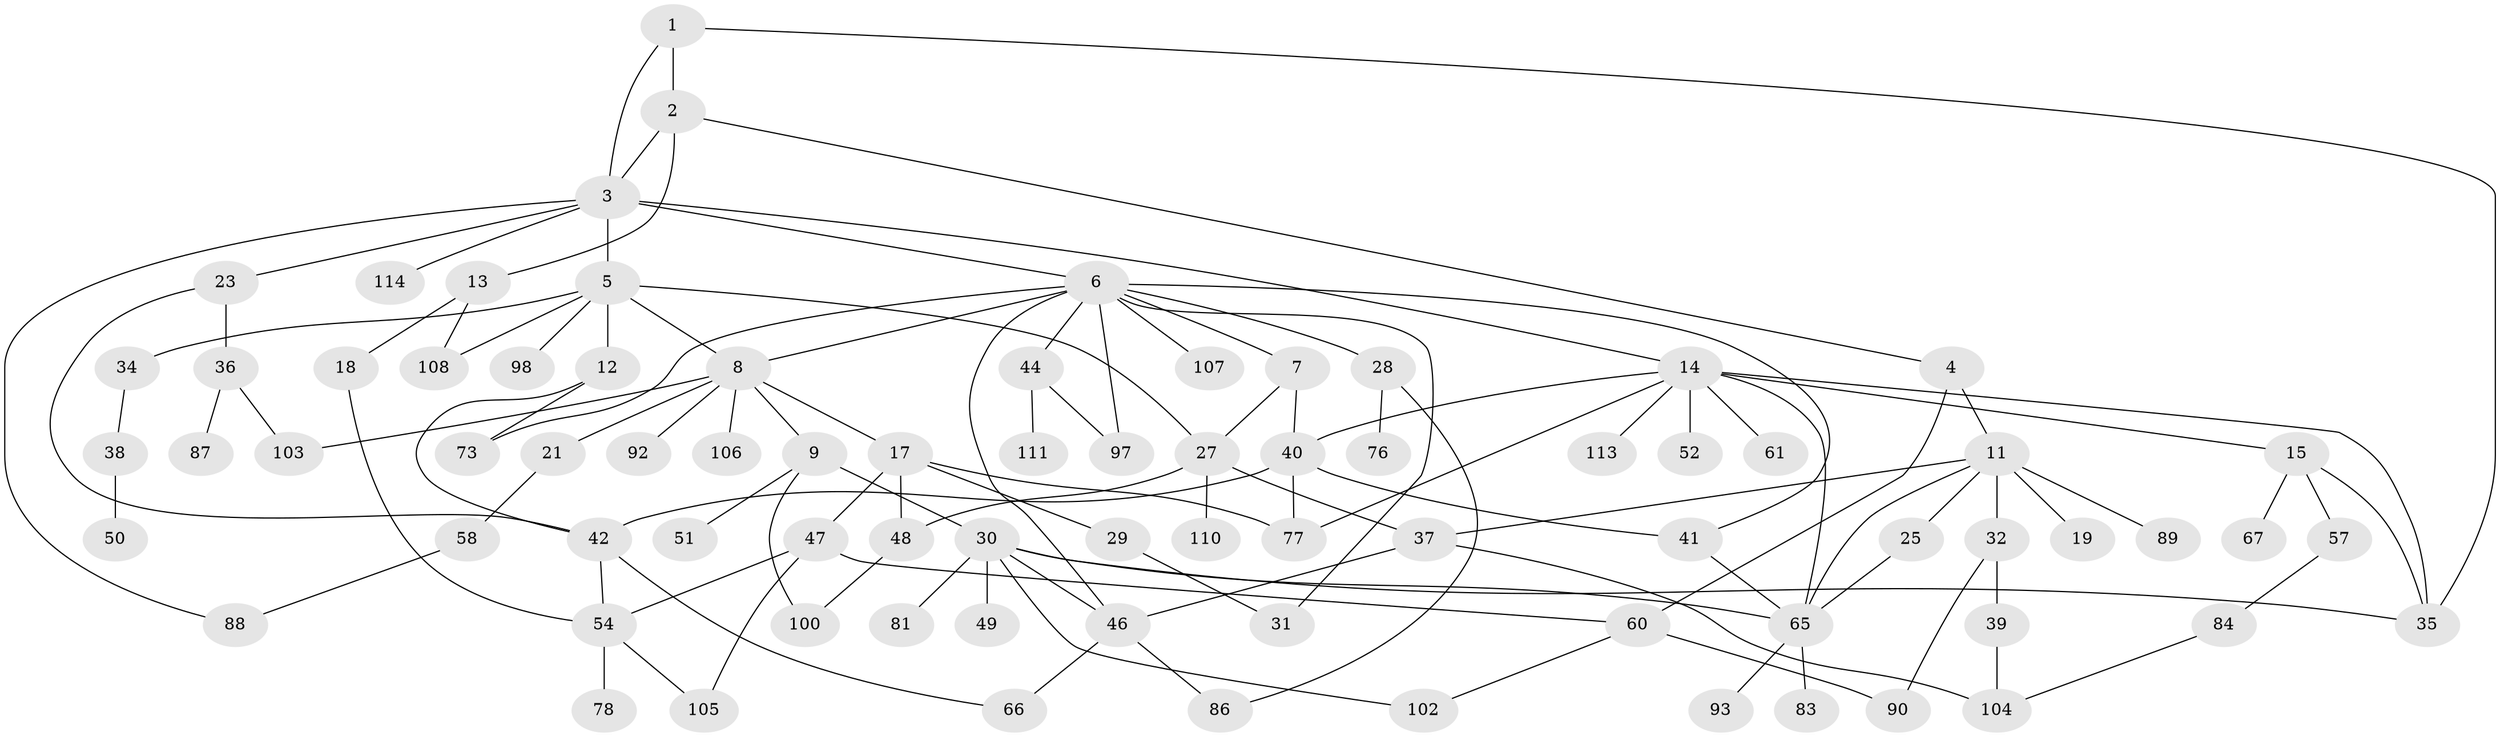 // original degree distribution, {3: 0.20689655172413793, 5: 0.04310344827586207, 6: 0.02586206896551724, 8: 0.017241379310344827, 11: 0.008620689655172414, 4: 0.12931034482758622, 2: 0.27586206896551724, 1: 0.28448275862068967, 7: 0.008620689655172414}
// Generated by graph-tools (version 1.1) at 2025/10/02/27/25 16:10:51]
// undirected, 79 vertices, 115 edges
graph export_dot {
graph [start="1"]
  node [color=gray90,style=filled];
  1;
  2 [super="+43"];
  3 [super="+10"];
  4;
  5 [super="+112"];
  6 [super="+33"];
  7 [super="+45"];
  8 [super="+16"];
  9 [super="+22"];
  11 [super="+68"];
  12 [super="+69"];
  13 [super="+91"];
  14 [super="+20"];
  15 [super="+56"];
  17 [super="+24"];
  18;
  19;
  21;
  23 [super="+26"];
  25;
  27 [super="+63"];
  28;
  29;
  30 [super="+79"];
  31 [super="+59"];
  32;
  34;
  35 [super="+55"];
  36;
  37;
  38 [super="+95"];
  39 [super="+70"];
  40 [super="+71"];
  41 [super="+101"];
  42 [super="+94"];
  44 [super="+62"];
  46 [super="+53"];
  47 [super="+82"];
  48 [super="+80"];
  49 [super="+75"];
  50 [super="+72"];
  51;
  52;
  54 [super="+64"];
  57 [super="+99"];
  58;
  60 [super="+96"];
  61;
  65 [super="+74"];
  66;
  67;
  73;
  76;
  77 [super="+85"];
  78;
  81;
  83;
  84;
  86;
  87;
  88;
  89;
  90;
  92;
  93;
  97 [super="+116"];
  98;
  100 [super="+109"];
  102;
  103;
  104 [super="+115"];
  105;
  106;
  107;
  108;
  110;
  111;
  113;
  114;
  1 -- 2;
  1 -- 3;
  1 -- 35;
  2 -- 3;
  2 -- 4;
  2 -- 13;
  3 -- 5;
  3 -- 6;
  3 -- 114;
  3 -- 88;
  3 -- 14;
  3 -- 23;
  4 -- 11;
  4 -- 60;
  5 -- 8;
  5 -- 12 [weight=2];
  5 -- 34;
  5 -- 98;
  5 -- 27;
  5 -- 108;
  6 -- 7;
  6 -- 28;
  6 -- 41;
  6 -- 44;
  6 -- 73;
  6 -- 107;
  6 -- 31;
  6 -- 8;
  6 -- 46;
  6 -- 97;
  7 -- 27;
  7 -- 40;
  8 -- 9;
  8 -- 17;
  8 -- 103;
  8 -- 106;
  8 -- 92;
  8 -- 21;
  9 -- 100;
  9 -- 51;
  9 -- 30;
  11 -- 19;
  11 -- 25;
  11 -- 32;
  11 -- 37;
  11 -- 65;
  11 -- 89;
  12 -- 73;
  12 -- 42;
  13 -- 18;
  13 -- 108;
  14 -- 15;
  14 -- 113;
  14 -- 65;
  14 -- 61;
  14 -- 52;
  14 -- 77;
  14 -- 40;
  14 -- 35;
  15 -- 35;
  15 -- 57;
  15 -- 67;
  17 -- 48;
  17 -- 29;
  17 -- 77;
  17 -- 47;
  18 -- 54;
  21 -- 58;
  23 -- 36;
  23 -- 42;
  25 -- 65;
  27 -- 110;
  27 -- 48;
  27 -- 37;
  28 -- 76;
  28 -- 86;
  29 -- 31;
  30 -- 49;
  30 -- 65;
  30 -- 81;
  30 -- 102;
  30 -- 46;
  30 -- 35;
  32 -- 39;
  32 -- 90;
  34 -- 38;
  36 -- 87;
  36 -- 103;
  37 -- 46;
  37 -- 104;
  38 -- 50;
  39 -- 104;
  40 -- 77;
  40 -- 42;
  40 -- 41;
  41 -- 65;
  42 -- 66;
  42 -- 54;
  44 -- 97;
  44 -- 111;
  46 -- 66;
  46 -- 86;
  47 -- 54;
  47 -- 60;
  47 -- 105;
  48 -- 100;
  54 -- 105;
  54 -- 78;
  57 -- 84;
  58 -- 88;
  60 -- 90;
  60 -- 102;
  65 -- 93;
  65 -- 83;
  84 -- 104;
}
